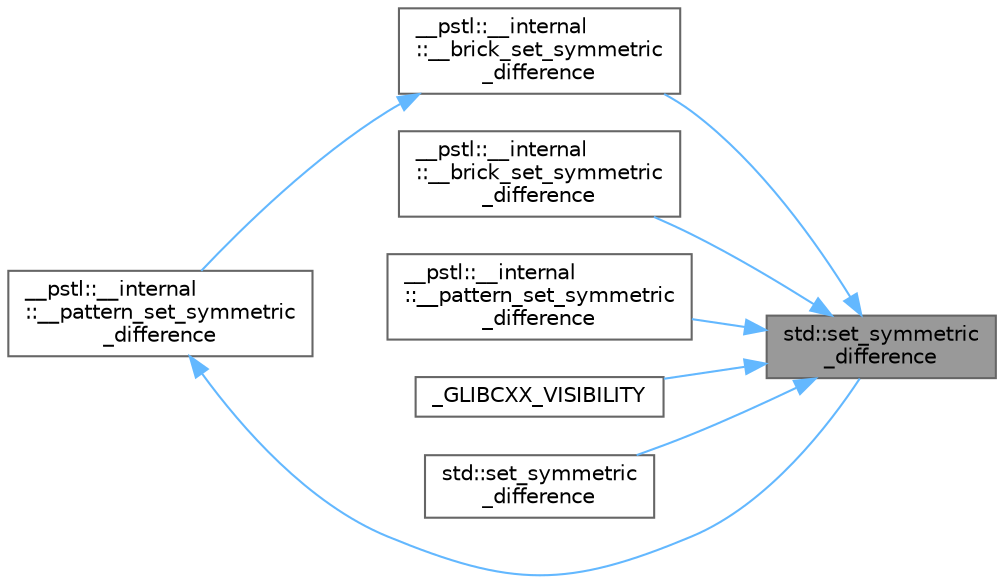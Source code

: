 digraph "std::set_symmetric_difference"
{
 // LATEX_PDF_SIZE
  bgcolor="transparent";
  edge [fontname=Helvetica,fontsize=10,labelfontname=Helvetica,labelfontsize=10];
  node [fontname=Helvetica,fontsize=10,shape=box,height=0.2,width=0.4];
  rankdir="RL";
  Node1 [id="Node000001",label="std::set_symmetric\l_difference",height=0.2,width=0.4,color="gray40", fillcolor="grey60", style="filled", fontcolor="black",tooltip=" "];
  Node1 -> Node2 [id="edge15_Node000001_Node000002",dir="back",color="steelblue1",style="solid",tooltip=" "];
  Node2 [id="Node000002",label="__pstl::__internal\l::__brick_set_symmetric\l_difference",height=0.2,width=0.4,color="grey40", fillcolor="white", style="filled",URL="$namespace____pstl_1_1____internal.html#a7aee903e19ce015f8d17fc3ea6dc20f8",tooltip=" "];
  Node2 -> Node3 [id="edge16_Node000002_Node000003",dir="back",color="steelblue1",style="solid",tooltip=" "];
  Node3 [id="Node000003",label="__pstl::__internal\l::__pattern_set_symmetric\l_difference",height=0.2,width=0.4,color="grey40", fillcolor="white", style="filled",URL="$namespace____pstl_1_1____internal.html#a2468e1a5821a3180a4352135b4ac89c9",tooltip=" "];
  Node3 -> Node1 [id="edge17_Node000003_Node000001",dir="back",color="steelblue1",style="solid",tooltip=" "];
  Node1 -> Node4 [id="edge18_Node000001_Node000004",dir="back",color="steelblue1",style="solid",tooltip=" "];
  Node4 [id="Node000004",label="__pstl::__internal\l::__brick_set_symmetric\l_difference",height=0.2,width=0.4,color="grey40", fillcolor="white", style="filled",URL="$namespace____pstl_1_1____internal.html#a21a50e296afe62174b2781e8578fde76",tooltip=" "];
  Node1 -> Node5 [id="edge19_Node000001_Node000005",dir="back",color="steelblue1",style="solid",tooltip=" "];
  Node5 [id="Node000005",label="__pstl::__internal\l::__pattern_set_symmetric\l_difference",height=0.2,width=0.4,color="grey40", fillcolor="white", style="filled",URL="$namespace____pstl_1_1____internal.html#a0a3f69c5b0b60d4ea1e4127f8eab8ef2",tooltip=" "];
  Node1 -> Node6 [id="edge20_Node000001_Node000006",dir="back",color="steelblue1",style="solid",tooltip=" "];
  Node6 [id="Node000006",label="_GLIBCXX_VISIBILITY",height=0.2,width=0.4,color="grey40", fillcolor="white", style="filled",URL="$_classes_2lib_2include_2c_09_09_2parallel_2algorithmfwd_8h.html#a544d74b2d5d0dd2197f5fd6f02691de0",tooltip=" "];
  Node1 -> Node7 [id="edge21_Node000001_Node000007",dir="back",color="steelblue1",style="solid",tooltip=" "];
  Node7 [id="Node000007",label="std::set_symmetric\l_difference",height=0.2,width=0.4,color="grey40", fillcolor="white", style="filled",URL="$namespacestd.html#ac7e3ddca0a97bca42d21aa4716dcd427",tooltip=" "];
}
